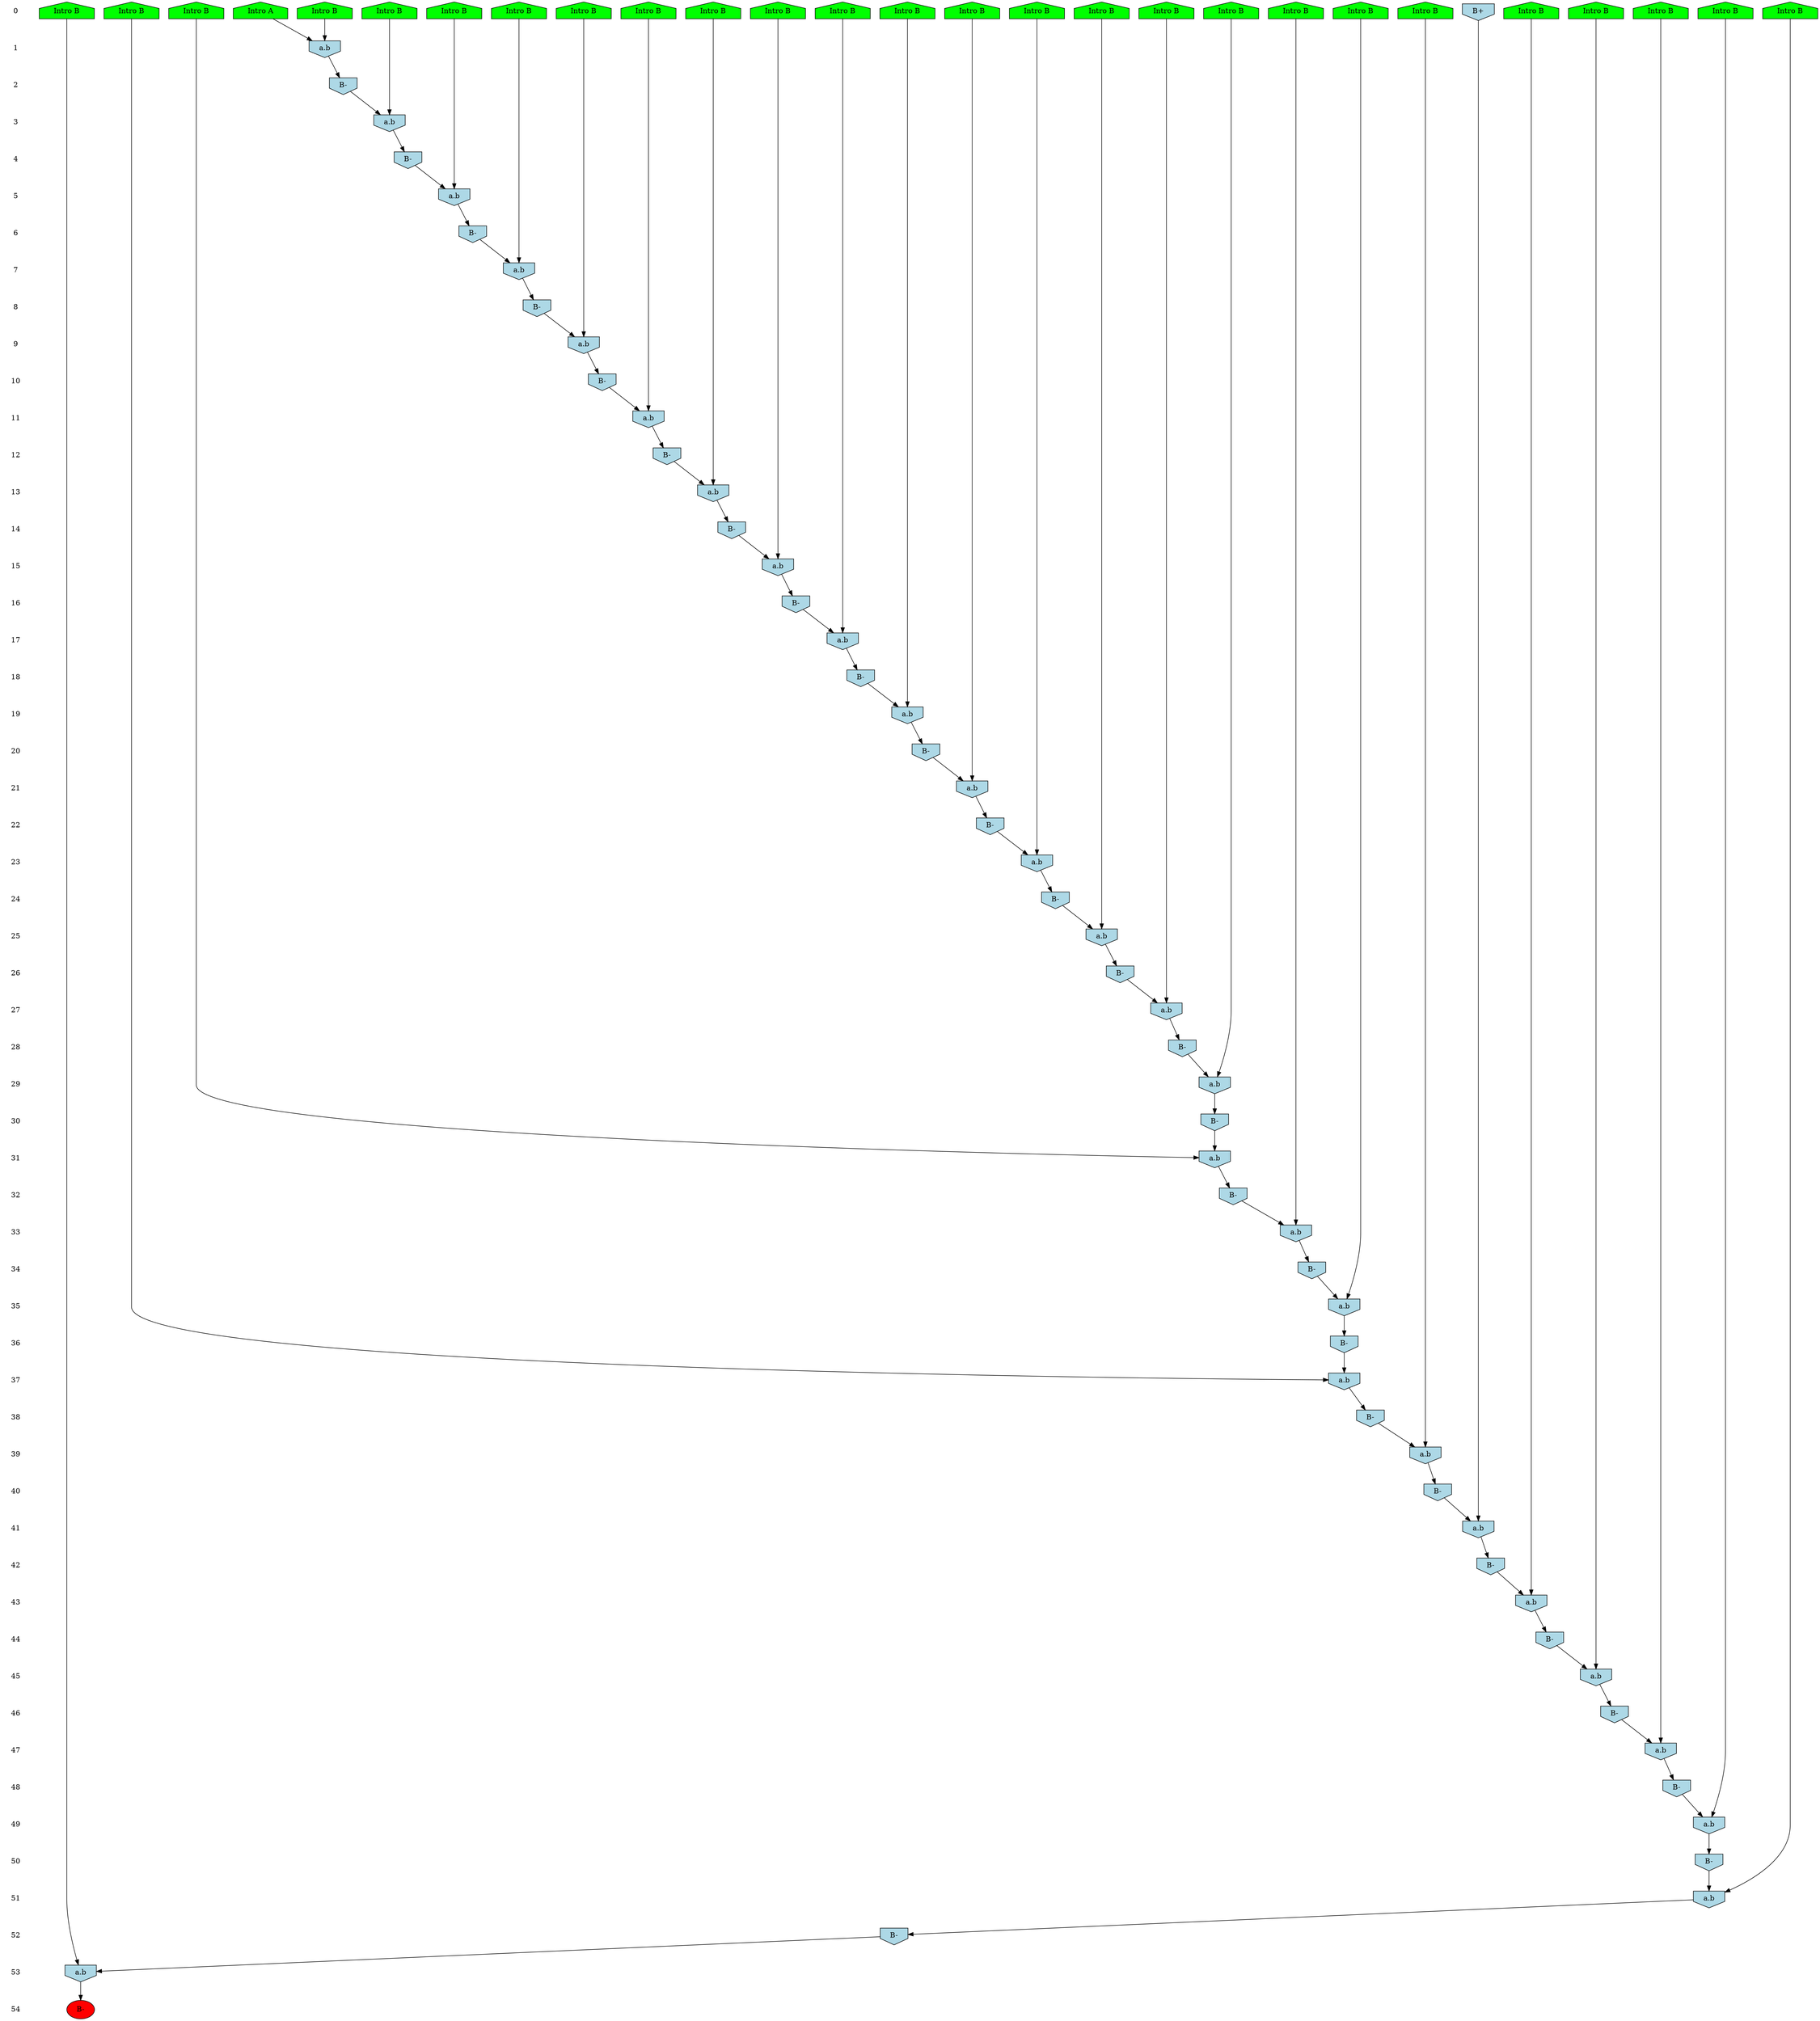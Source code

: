 /* Compression of 1 causal flows obtained in average at 2.605594E+01 t.u */
/* Compressed causal flows were: [27] */
digraph G{
 ranksep=.5 ; 
{ rank = same ; "0" [shape=plaintext] ; node_1 [label ="Intro B", shape=house, style=filled, fillcolor=green] ;
node_2 [label ="Intro B", shape=house, style=filled, fillcolor=green] ;
node_3 [label ="Intro B", shape=house, style=filled, fillcolor=green] ;
node_4 [label ="Intro B", shape=house, style=filled, fillcolor=green] ;
node_5 [label ="Intro B", shape=house, style=filled, fillcolor=green] ;
node_6 [label ="Intro B", shape=house, style=filled, fillcolor=green] ;
node_7 [label ="Intro B", shape=house, style=filled, fillcolor=green] ;
node_8 [label ="Intro B", shape=house, style=filled, fillcolor=green] ;
node_9 [label ="Intro B", shape=house, style=filled, fillcolor=green] ;
node_10 [label ="Intro B", shape=house, style=filled, fillcolor=green] ;
node_11 [label ="Intro B", shape=house, style=filled, fillcolor=green] ;
node_12 [label ="Intro B", shape=house, style=filled, fillcolor=green] ;
node_13 [label ="Intro B", shape=house, style=filled, fillcolor=green] ;
node_14 [label ="Intro B", shape=house, style=filled, fillcolor=green] ;
node_15 [label ="Intro B", shape=house, style=filled, fillcolor=green] ;
node_16 [label ="Intro B", shape=house, style=filled, fillcolor=green] ;
node_17 [label ="Intro B", shape=house, style=filled, fillcolor=green] ;
node_18 [label ="Intro B", shape=house, style=filled, fillcolor=green] ;
node_19 [label ="Intro B", shape=house, style=filled, fillcolor=green] ;
node_20 [label ="Intro B", shape=house, style=filled, fillcolor=green] ;
node_21 [label ="Intro B", shape=house, style=filled, fillcolor=green] ;
node_22 [label ="Intro B", shape=house, style=filled, fillcolor=green] ;
node_23 [label ="Intro B", shape=house, style=filled, fillcolor=green] ;
node_24 [label ="Intro B", shape=house, style=filled, fillcolor=green] ;
node_25 [label ="Intro B", shape=house, style=filled, fillcolor=green] ;
node_26 [label ="Intro B", shape=house, style=filled, fillcolor=green] ;
node_27 [label ="Intro A", shape=house, style=filled, fillcolor=green] ;
node_41 [label="B+", shape=invhouse, style=filled, fillcolor = lightblue] ;
}
{ rank = same ; "1" [shape=plaintext] ; node_28 [label="a.b", shape=invhouse, style=filled, fillcolor = lightblue] ;
}
{ rank = same ; "2" [shape=plaintext] ; node_29 [label="B-", shape=invhouse, style=filled, fillcolor = lightblue] ;
}
{ rank = same ; "3" [shape=plaintext] ; node_30 [label="a.b", shape=invhouse, style=filled, fillcolor = lightblue] ;
}
{ rank = same ; "4" [shape=plaintext] ; node_31 [label="B-", shape=invhouse, style=filled, fillcolor = lightblue] ;
}
{ rank = same ; "5" [shape=plaintext] ; node_32 [label="a.b", shape=invhouse, style=filled, fillcolor = lightblue] ;
}
{ rank = same ; "6" [shape=plaintext] ; node_33 [label="B-", shape=invhouse, style=filled, fillcolor = lightblue] ;
}
{ rank = same ; "7" [shape=plaintext] ; node_34 [label="a.b", shape=invhouse, style=filled, fillcolor = lightblue] ;
}
{ rank = same ; "8" [shape=plaintext] ; node_35 [label="B-", shape=invhouse, style=filled, fillcolor = lightblue] ;
}
{ rank = same ; "9" [shape=plaintext] ; node_36 [label="a.b", shape=invhouse, style=filled, fillcolor = lightblue] ;
}
{ rank = same ; "10" [shape=plaintext] ; node_37 [label="B-", shape=invhouse, style=filled, fillcolor = lightblue] ;
}
{ rank = same ; "11" [shape=plaintext] ; node_38 [label="a.b", shape=invhouse, style=filled, fillcolor = lightblue] ;
}
{ rank = same ; "12" [shape=plaintext] ; node_39 [label="B-", shape=invhouse, style=filled, fillcolor = lightblue] ;
}
{ rank = same ; "13" [shape=plaintext] ; node_40 [label="a.b", shape=invhouse, style=filled, fillcolor = lightblue] ;
}
{ rank = same ; "14" [shape=plaintext] ; node_42 [label="B-", shape=invhouse, style=filled, fillcolor = lightblue] ;
}
{ rank = same ; "15" [shape=plaintext] ; node_43 [label="a.b", shape=invhouse, style=filled, fillcolor = lightblue] ;
}
{ rank = same ; "16" [shape=plaintext] ; node_44 [label="B-", shape=invhouse, style=filled, fillcolor = lightblue] ;
}
{ rank = same ; "17" [shape=plaintext] ; node_45 [label="a.b", shape=invhouse, style=filled, fillcolor = lightblue] ;
}
{ rank = same ; "18" [shape=plaintext] ; node_46 [label="B-", shape=invhouse, style=filled, fillcolor = lightblue] ;
}
{ rank = same ; "19" [shape=plaintext] ; node_47 [label="a.b", shape=invhouse, style=filled, fillcolor = lightblue] ;
}
{ rank = same ; "20" [shape=plaintext] ; node_48 [label="B-", shape=invhouse, style=filled, fillcolor = lightblue] ;
}
{ rank = same ; "21" [shape=plaintext] ; node_49 [label="a.b", shape=invhouse, style=filled, fillcolor = lightblue] ;
}
{ rank = same ; "22" [shape=plaintext] ; node_50 [label="B-", shape=invhouse, style=filled, fillcolor = lightblue] ;
}
{ rank = same ; "23" [shape=plaintext] ; node_51 [label="a.b", shape=invhouse, style=filled, fillcolor = lightblue] ;
}
{ rank = same ; "24" [shape=plaintext] ; node_52 [label="B-", shape=invhouse, style=filled, fillcolor = lightblue] ;
}
{ rank = same ; "25" [shape=plaintext] ; node_53 [label="a.b", shape=invhouse, style=filled, fillcolor = lightblue] ;
}
{ rank = same ; "26" [shape=plaintext] ; node_54 [label="B-", shape=invhouse, style=filled, fillcolor = lightblue] ;
}
{ rank = same ; "27" [shape=plaintext] ; node_55 [label="a.b", shape=invhouse, style=filled, fillcolor = lightblue] ;
}
{ rank = same ; "28" [shape=plaintext] ; node_56 [label="B-", shape=invhouse, style=filled, fillcolor = lightblue] ;
}
{ rank = same ; "29" [shape=plaintext] ; node_57 [label="a.b", shape=invhouse, style=filled, fillcolor = lightblue] ;
}
{ rank = same ; "30" [shape=plaintext] ; node_58 [label="B-", shape=invhouse, style=filled, fillcolor = lightblue] ;
}
{ rank = same ; "31" [shape=plaintext] ; node_59 [label="a.b", shape=invhouse, style=filled, fillcolor = lightblue] ;
}
{ rank = same ; "32" [shape=plaintext] ; node_60 [label="B-", shape=invhouse, style=filled, fillcolor = lightblue] ;
}
{ rank = same ; "33" [shape=plaintext] ; node_61 [label="a.b", shape=invhouse, style=filled, fillcolor = lightblue] ;
}
{ rank = same ; "34" [shape=plaintext] ; node_62 [label="B-", shape=invhouse, style=filled, fillcolor = lightblue] ;
}
{ rank = same ; "35" [shape=plaintext] ; node_63 [label="a.b", shape=invhouse, style=filled, fillcolor = lightblue] ;
}
{ rank = same ; "36" [shape=plaintext] ; node_64 [label="B-", shape=invhouse, style=filled, fillcolor = lightblue] ;
}
{ rank = same ; "37" [shape=plaintext] ; node_65 [label="a.b", shape=invhouse, style=filled, fillcolor = lightblue] ;
}
{ rank = same ; "38" [shape=plaintext] ; node_66 [label="B-", shape=invhouse, style=filled, fillcolor = lightblue] ;
}
{ rank = same ; "39" [shape=plaintext] ; node_67 [label="a.b", shape=invhouse, style=filled, fillcolor = lightblue] ;
}
{ rank = same ; "40" [shape=plaintext] ; node_68 [label="B-", shape=invhouse, style=filled, fillcolor = lightblue] ;
}
{ rank = same ; "41" [shape=plaintext] ; node_69 [label="a.b", shape=invhouse, style=filled, fillcolor = lightblue] ;
}
{ rank = same ; "42" [shape=plaintext] ; node_70 [label="B-", shape=invhouse, style=filled, fillcolor = lightblue] ;
}
{ rank = same ; "43" [shape=plaintext] ; node_71 [label="a.b", shape=invhouse, style=filled, fillcolor = lightblue] ;
}
{ rank = same ; "44" [shape=plaintext] ; node_72 [label="B-", shape=invhouse, style=filled, fillcolor = lightblue] ;
}
{ rank = same ; "45" [shape=plaintext] ; node_73 [label="a.b", shape=invhouse, style=filled, fillcolor = lightblue] ;
}
{ rank = same ; "46" [shape=plaintext] ; node_74 [label="B-", shape=invhouse, style=filled, fillcolor = lightblue] ;
}
{ rank = same ; "47" [shape=plaintext] ; node_75 [label="a.b", shape=invhouse, style=filled, fillcolor = lightblue] ;
}
{ rank = same ; "48" [shape=plaintext] ; node_76 [label="B-", shape=invhouse, style=filled, fillcolor = lightblue] ;
}
{ rank = same ; "49" [shape=plaintext] ; node_77 [label="a.b", shape=invhouse, style=filled, fillcolor = lightblue] ;
}
{ rank = same ; "50" [shape=plaintext] ; node_78 [label="B-", shape=invhouse, style=filled, fillcolor = lightblue] ;
}
{ rank = same ; "51" [shape=plaintext] ; node_79 [label="a.b", shape=invhouse, style=filled, fillcolor = lightblue] ;
}
{ rank = same ; "52" [shape=plaintext] ; node_80 [label="B-", shape=invhouse, style=filled, fillcolor = lightblue] ;
}
{ rank = same ; "53" [shape=plaintext] ; node_81 [label="a.b", shape=invhouse, style=filled, fillcolor = lightblue] ;
}
{ rank = same ; "54" [shape=plaintext] ; node_82 [label ="B-", style=filled, fillcolor=red] ;
}
"0" -> "1" [style="invis"]; 
"1" -> "2" [style="invis"]; 
"2" -> "3" [style="invis"]; 
"3" -> "4" [style="invis"]; 
"4" -> "5" [style="invis"]; 
"5" -> "6" [style="invis"]; 
"6" -> "7" [style="invis"]; 
"7" -> "8" [style="invis"]; 
"8" -> "9" [style="invis"]; 
"9" -> "10" [style="invis"]; 
"10" -> "11" [style="invis"]; 
"11" -> "12" [style="invis"]; 
"12" -> "13" [style="invis"]; 
"13" -> "14" [style="invis"]; 
"14" -> "15" [style="invis"]; 
"15" -> "16" [style="invis"]; 
"16" -> "17" [style="invis"]; 
"17" -> "18" [style="invis"]; 
"18" -> "19" [style="invis"]; 
"19" -> "20" [style="invis"]; 
"20" -> "21" [style="invis"]; 
"21" -> "22" [style="invis"]; 
"22" -> "23" [style="invis"]; 
"23" -> "24" [style="invis"]; 
"24" -> "25" [style="invis"]; 
"25" -> "26" [style="invis"]; 
"26" -> "27" [style="invis"]; 
"27" -> "28" [style="invis"]; 
"28" -> "29" [style="invis"]; 
"29" -> "30" [style="invis"]; 
"30" -> "31" [style="invis"]; 
"31" -> "32" [style="invis"]; 
"32" -> "33" [style="invis"]; 
"33" -> "34" [style="invis"]; 
"34" -> "35" [style="invis"]; 
"35" -> "36" [style="invis"]; 
"36" -> "37" [style="invis"]; 
"37" -> "38" [style="invis"]; 
"38" -> "39" [style="invis"]; 
"39" -> "40" [style="invis"]; 
"40" -> "41" [style="invis"]; 
"41" -> "42" [style="invis"]; 
"42" -> "43" [style="invis"]; 
"43" -> "44" [style="invis"]; 
"44" -> "45" [style="invis"]; 
"45" -> "46" [style="invis"]; 
"46" -> "47" [style="invis"]; 
"47" -> "48" [style="invis"]; 
"48" -> "49" [style="invis"]; 
"49" -> "50" [style="invis"]; 
"50" -> "51" [style="invis"]; 
"51" -> "52" [style="invis"]; 
"52" -> "53" [style="invis"]; 
"53" -> "54" [style="invis"]; 
node_2 -> node_28
node_27 -> node_28
node_28 -> node_29
node_10 -> node_30
node_29 -> node_30
node_30 -> node_31
node_8 -> node_32
node_31 -> node_32
node_32 -> node_33
node_24 -> node_34
node_33 -> node_34
node_34 -> node_35
node_4 -> node_36
node_35 -> node_36
node_36 -> node_37
node_19 -> node_38
node_37 -> node_38
node_38 -> node_39
node_20 -> node_40
node_39 -> node_40
node_40 -> node_42
node_22 -> node_43
node_42 -> node_43
node_43 -> node_44
node_12 -> node_45
node_44 -> node_45
node_45 -> node_46
node_3 -> node_47
node_46 -> node_47
node_47 -> node_48
node_25 -> node_49
node_48 -> node_49
node_49 -> node_50
node_9 -> node_51
node_50 -> node_51
node_51 -> node_52
node_23 -> node_53
node_52 -> node_53
node_53 -> node_54
node_15 -> node_55
node_54 -> node_55
node_55 -> node_56
node_13 -> node_57
node_56 -> node_57
node_57 -> node_58
node_1 -> node_59
node_58 -> node_59
node_59 -> node_60
node_16 -> node_61
node_60 -> node_61
node_61 -> node_62
node_7 -> node_63
node_62 -> node_63
node_63 -> node_64
node_6 -> node_65
node_64 -> node_65
node_65 -> node_66
node_11 -> node_67
node_66 -> node_67
node_67 -> node_68
node_41 -> node_69
node_68 -> node_69
node_69 -> node_70
node_21 -> node_71
node_70 -> node_71
node_71 -> node_72
node_18 -> node_73
node_72 -> node_73
node_73 -> node_74
node_14 -> node_75
node_74 -> node_75
node_75 -> node_76
node_17 -> node_77
node_76 -> node_77
node_77 -> node_78
node_26 -> node_79
node_78 -> node_79
node_79 -> node_80
node_5 -> node_81
node_80 -> node_81
node_81 -> node_82
}
/*
 Dot generation time: 0.000633
*/
